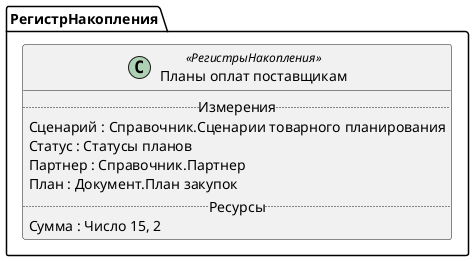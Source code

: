 ﻿@startuml ПланыОплатПоставщикам
'!include templates.wsd
'..\include templates.wsd
class РегистрНакопления.ПланыОплатПоставщикам as "Планы оплат поставщикам" <<РегистрыНакопления>>
{
..Измерения..
Сценарий : Справочник.Сценарии товарного планирования
Статус : Статусы планов
Партнер : Справочник.Партнер
План : Документ.План закупок
..Ресурсы..
Сумма : Число 15, 2
}
@enduml
